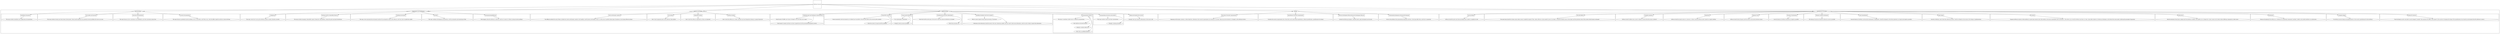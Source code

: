 digraph {
	graph [compound=true];
	node [fillcolor=blue];
	subgraph "cluster_Software Security" {
		subgraph "cluster_Least privilege" {
			"cluster_Least privilege"	[label="Least privilege",
				shape=box];
			"Least privilege_Software should be given only those privileges that it needs to complete its task"	[label="Software should be given only those privileges that it needs to complete its task"];
			"cluster_Least privilege" -> "Least privilege_Software should be given only those privileges that it needs to complete its task"	[minlen=1];
		}
		subgraph "cluster_Fail-safe defaults" {
			"cluster_Fail-safe defaults"	[label="Fail-safe defaults",
				shape=box];
			"Fail-safe defaults_The initial state should be to deny access unless access is explicitly required. Then, unless software is given \
explicit access to an object, it should be denied access to that object and the protection state of the system should remain unchanged"	[label="The initial state should be to deny access unless access is explicitly required. Then, unless software is given explicit access \
to an object, it should be denied access to that object and the protection state of the system should remain unchanged"];
			"cluster_Fail-safe defaults" -> "Fail-safe defaults_The initial state should be to deny access unless access is explicitly required. Then, unless software is given \
explicit access to an object, it should be denied access to that object and the protection state of the system should remain unchanged"	[minlen=1];
		}
		subgraph "cluster_Complete mediation" {
			"cluster_Complete mediation"	[label="Complete mediation",
				shape=box];
			"Complete mediation_Software should validate every access to objects to ensure that the access is allowed"	[label="Software should validate every access to objects to ensure that the access is allowed"];
			"cluster_Complete mediation" -> "Complete mediation_Software should validate every access to objects to ensure that the access is allowed"	[minlen=1];
		}
		subgraph cluster_Separation {
			cluster_Separation	[label=Separation,
				shape=box];
			"Separation_Software should not grant access to a resource, or take a security-relevant action, based on a single condition"	[label="Software should not grant access to a resource, or take a security-relevant action, based on a single condition"];
			cluster_Separation -> "Separation_Software should not grant access to a resource, or take a security-relevant action, based on a single condition"	[minlen=1];
		}
		subgraph "cluster_Minimize trust" {
			"cluster_Minimize trust"	[label="Minimize trust",
				shape=box];
			"Minimize trust_Software should check all inputs and the results of all security-relevant actions"	[label="Software should check all inputs and the results of all security-relevant actions"];
			"cluster_Minimize trust" -> "Minimize trust_Software should check all inputs and the results of all security-relevant actions"	[minlen=1];
		}
		subgraph "cluster_Economy of mechanism" {
			"cluster_Economy of mechanism"	[label="Economy of mechanism",
				shape=box];
			"Economy of mechanism_Security features of software should be as simple as possible"	[label="Security features of software should be as simple as possible"];
			"cluster_Economy of mechanism" -> "Economy of mechanism_Security features of software should be as simple as possible"	[minlen=1];
		}
		subgraph "cluster_Minimize common mechanism" {
			"cluster_Minimize common mechanism"	[label="Minimize common mechanism",
				shape=box];
			"Minimize common mechanism_The sharing of resources should be reduced as much as possible"	[label="The sharing of resources should be reduced as much as possible"];
			"cluster_Minimize common mechanism" -> "Minimize common mechanism_The sharing of resources should be reduced as much as possible"	[minlen=1];
		}
		subgraph "cluster_Least astonishment" {
			"cluster_Least astonishment"	[label="Least astonishment",
				shape=box];
			"Least astonishment_Security features of software, and security mechanisms it implements, should be designed so that their operation \
is as logical and simple as possible"	[label="Security features of software, and security mechanisms it implements, should be designed so that their operation is as logical and \
simple as possible"];
			"cluster_Least astonishment" -> "Least astonishment_Security features of software, and security mechanisms it implements, should be designed so that their operation \
is as logical and simple as possible"	[minlen=1];
		}
		subgraph "cluster_Open design" {
			"cluster_Open design"	[label="Open design",
				shape=box];
			"Open design_Security of software, and of what that software provides, should not depend on the secrecy of its design or implementation"	[label="Security of software, and of what that software provides, should not depend on the secrecy of its design or implementation"];
			"cluster_Open design" -> "Open design_Security of software, and of what that software provides, should not depend on the secrecy of its design or implementation"	[minlen=1];
		}
		subgraph cluster_Layering {
			cluster_Layering	[label=Layering,
				shape=box];
			"Layering_Organize software in layers so that modules at a given layer interact only with modules in the layers immediately above \
and below it. This allows you to test the software one layer at a time, using either topdown or bottom-up techniques, and reduces \
the access points, enforcing the principle of separation"	[label="Organize software in layers so that modules at a given layer interact only with modules in the layers immediately above and below \
it. This allows you to test the software one layer at a time, using either topdown or bottom-up techniques, and reduces the access \
points, enforcing the principle of separation"];
			cluster_Layering -> "Layering_Organize software in layers so that modules at a given layer interact only with modules in the layers immediately above \
and below it. This allows you to test the software one layer at a time, using either topdown or bottom-up techniques, and reduces \
the access points, enforcing the principle of separation"	[minlen=1];
		}
		subgraph cluster_Abstraction {
			cluster_Abstraction	[label=Abstraction,
				shape=box];
			"Abstraction_Hide the internals of each layer, making only the interfaces available; this enables you to change how a layer carries \
out its tasks without affecting components at other layers"	[label="Hide the internals of each layer, making only the interfaces available; this enables you to change how a layer carries out its tasks \
without affecting components at other layers"];
			cluster_Abstraction -> "Abstraction_Hide the internals of each layer, making only the interfaces available; this enables you to change how a layer carries \
out its tasks without affecting components at other layers"	[minlen=1];
		}
		subgraph cluster_Modularity {
			cluster_Modularity	[label=Modularity,
				shape=box];
			"Modularity_Design and implement the software as a collection of co-operating components (modules); indeed, each module interface \
is an abstraction"	[label="Design and implement the software as a collection of co-operating components (modules); indeed, each module interface is an abstraction"];
			cluster_Modularity -> "Modularity_Design and implement the software as a collection of co-operating components (modules); indeed, each module interface \
is an abstraction"	[minlen=1];
		}
		subgraph "cluster_Complete linkage" {
			"cluster_Complete linkage"	[label="Complete linkage",
				shape=box];
			"Complete linkage_Tie software security design and implementation to the security specifications for that software"	[label="Tie software security design and implementation to the security specifications for that software"];
			"cluster_Complete linkage" -> "Complete linkage_Tie software security design and implementation to the security specifications for that software"	[minlen=1];
		}
		subgraph "cluster_Design for iteration" {
			"cluster_Design for iteration"	[label="Design for iteration",
				shape=box];
			"Design for iteration_Plan the design in such a way that it can be changed, if needed. This minimizes the effects with respect to \
the security of changing the design if the specifications do not match an environment that the software is used in"	[label="Plan the design in such a way that it can be changed, if needed. This minimizes the effects with respect to the security of changing \
the design if the specifications do not match an environment that the software is used in"];
			"cluster_Design for iteration" -> "Design for iteration_Plan the design in such a way that it can be changed, if needed. This minimizes the effects with respect to \
the security of changing the design if the specifications do not match an environment that the software is used in"	[minlen=1];
		}
		subgraph "cluster_Derivation of security requirements" {
			"cluster_Derivation of security requirements"	[label="Derivation of security requirements",
				shape=box];
			"Derivation of security requirements_Beginning with business, mission, or other objectives, determine what security requirements \
are necessary to succeed. These may also be derived, or changed, as the software evolves"	[label="Beginning with business, mission, or other objectives, determine what security requirements are necessary to succeed. These may \
also be derived, or changed, as the software evolves"];
			"cluster_Derivation of security requirements" -> "Derivation of security requirements_Beginning with business, mission, or other objectives, determine what security requirements \
are necessary to succeed. These may also be derived, or changed, as the software evolves"	[minlen=1];
		}
		subgraph "cluster_Specification of security requirements" {
			"cluster_Specification of security requirements"	[label="Specification of security requirements",
				shape=box];
			"Specification of security requirements_Translate the security requirements into a form that can be used (formal specification, informal \
specifications, specifications for testing)"	[label="Translate the security requirements into a form that can be used (formal specification, informal specifications, specifications \
for testing)"];
			"cluster_Specification of security requirements" -> "Specification of security requirements_Translate the security requirements into a form that can be used (formal specification, informal \
specifications, specifications for testing)"	[minlen=1];
		}
		subgraph "cluster_Software development lifecycle/Security development lifecycle" {
			"cluster_Software development lifecycle/Security development lifecycle"	[label="Software development lifecycle/Security development lifecycle",
				shape=box];
			"Software development lifecycle/Security development lifecycle_Include the following examples- waterfall model, agile development \
and security"	[label="Include the following examples- waterfall model, agile development and security"];
			"cluster_Software development lifecycle/Security development lifecycle" -> "Software development lifecycle/Security development lifecycle_Include the following examples- waterfall model, agile development \
and security"	[minlen=1];
		}
		subgraph "cluster_Programming languages and type-safe languages" {
			"cluster_Programming languages and type-safe languages"	[label="Programming languages and type-safe languages",
				shape=box];
			"Programming languages and type-safe languages_Discuss the problems that programming languages introduce, what type-safety does, \
and why it is important"	[label="Discuss the problems that programming languages introduce, what type-safety does, and why it is important"];
			"cluster_Programming languages and type-safe languages" -> "Programming languages and type-safe languages_Discuss the problems that programming languages introduce, what type-safety does, \
and why it is important"	[minlen=1];
		}
		subgraph "cluster_Validating input and checking its representation" {
			"cluster_Validating input and checking its representation"	[label="Validating input and checking its representation",
				shape=box];
			"Validating input and checking its representation_Check bounds of buffers and values of integers to be sure they are in range"	[label="Check bounds of buffers and values of integers to be sure they are in range"];
			"cluster_Validating input and checking its representation" -> "Validating input and checking its representation_Check bounds of buffers and values of integers to be sure they are in range"	[minlen=1];
			"Validating input and checking its representation_Check inputs to make sure they are what is expected and will be processed/interpreted \
correctly"	[label="Check inputs to make sure they are what is expected and will be processed/interpreted correctly"];
			"cluster_Validating input and checking its representation" -> "Validating input and checking its representation_Check inputs to make sure they are what is expected and will be processed/interpreted \
correctly"	[minlen=2];
		}
		subgraph "cluster_Using APIs correctly" {
			"cluster_Using APIs correctly"	[label="Using APIs correctly",
				shape=box];
			"Using APIs correctly_Ensure parameters and environments are validated and controlled so that the API enforces the security policy \
properly"	[label="Ensure parameters and environments are validated and controlled so that the API enforces the security policy properly"];
			"cluster_Using APIs correctly" -> "Using APIs correctly_Ensure parameters and environments are validated and controlled so that the API enforces the security policy \
properly"	[minlen=1];
			"Using APIs correctly_Check the results of using the API for problems"	[label="Check the results of using the API for problems"];
			"cluster_Using APIs correctly" -> "Using APIs correctly_Check the results of using the API for problems"	[minlen=2];
		}
		subgraph "cluster_Using security features" {
			"cluster_Using security features"	[label="Using security features",
				shape=box];
			"Using security features_Use cryptographic randomness"	[label="Use cryptographic randomness"];
			"cluster_Using security features" -> "Using security features_Use cryptographic randomness"	[minlen=1];
			"Using security features_Properly restrict process privileges"	[label="Properly restrict process privileges"];
			"cluster_Using security features" -> "Using security features_Properly restrict process privileges"	[minlen=2];
		}
		subgraph "cluster_Checking time and state relationships" {
			"cluster_Checking time and state relationships"	[label="Checking time and state relationships",
				shape=box];
			"Checking time and state relationships_Check that the file acted upon is the one for which the relevant attributes are checked"	[label="Check that the file acted upon is the one for which the relevant attributes are checked"];
			"cluster_Checking time and state relationships" -> "Checking time and state relationships_Check that the file acted upon is the one for which the relevant attributes are checked"	[minlen=1];
			"Checking time and state relationships_Check that processes run"	[label="Check that processes run"];
			"cluster_Checking time and state relationships" -> "Checking time and state relationships_Check that processes run"	[minlen=2];
		}
		subgraph "cluster_Handling exceptions and errors properly" {
			"cluster_Handling exceptions and errors properly"	[label="Handling exceptions and errors properly",
				shape=box];
			"Handling exceptions and errors properly_Block or queue signals during signal processing, if necessary"	[label="Block or queue signals during signal processing, if necessary"];
			"cluster_Handling exceptions and errors properly" -> "Handling exceptions and errors properly_Block or queue signals during signal processing, if necessary"	[minlen=1];
			"Handling exceptions and errors properly_Determine what information should be given to the user, balancing usability with any need \
to hide some information, and how and to whom to report that information"	[label="Determine what information should be given to the user, balancing usability with any need to hide some information, and how and \
to whom to report that information"];
			"cluster_Handling exceptions and errors properly" -> "Handling exceptions and errors properly_Determine what information should be given to the user, balancing usability with any need \
to hide some information, and how and to whom to report that information"	[minlen=2];
		}
		subgraph "cluster_Programming robustly" {
			"cluster_Programming robustly"	[label="Programming robustly",
				shape=box];
			"Programming robustly_This topic is sometimes called secure or defensive programming"	[label="This topic is sometimes called secure or defensive programming"];
			"cluster_Programming robustly" -> "Programming robustly_This topic is sometimes called secure or defensive programming"	[minlen=1];
			"Programming robustly_Only deallocate allocated memory"	[label="Only deallocate allocated memory"];
			"cluster_Programming robustly" -> "Programming robustly_Only deallocate allocated memory"	[minlen=2];
			"Programming robustly_Initialize variables before use"	[label="Initialize variables before use"];
			"cluster_Programming robustly" -> "Programming robustly_Initialize variables before use"	[minlen=3];
			"Programming robustly_Don't rely on undefined behavior"	[label="Don't rely on undefined behavior"];
			"cluster_Programming robustly" -> "Programming robustly_Don't rely on undefined behavior"	[minlen=4];
		}
		subgraph "cluster_Encapsulating structures and modules" {
			"cluster_Encapsulating structures and modules"	[label="Encapsulating structures and modules",
				shape=box];
			"Encapsulating structures and modules_This topic includes classes and other instantiations"	[label="This topic includes classes and other instantiations"];
			"cluster_Encapsulating structures and modules" -> "Encapsulating structures and modules_This topic includes classes and other instantiations"	[minlen=1];
			"Encapsulating structures and modules_Example- isolating processes"	[label="Example- isolating processes"];
			"cluster_Encapsulating structures and modules" -> "Encapsulating structures and modules_Example- isolating processes"	[minlen=2];
		}
		subgraph "cluster_Taking environment into account" {
			"cluster_Taking environment into account"	[label="Taking environment into account",
				shape=box];
			"Taking environment into account_Example- don't put sensitive information in the source code"	[label="Example- don't put sensitive information in the source code"];
			"cluster_Taking environment into account" -> "Taking environment into account_Example- don't put sensitive information in the source code"	[minlen=1];
		}
		subgraph "cluster_Static and dynamic analysis" {
			"cluster_Static and dynamic analysis"	[label="Static and dynamic analysis",
				shape=box];
			"Static and dynamic analysis_The different methods for each of these, includes how static and dynamic analysis work together, and \
the limits and benefits of each, as well as how to perform these types of analyses on very large software systems"	[label="The different methods for each of these, includes how static and dynamic analysis work together, and the limits and benefits of \
each, as well as how to perform these types of analyses on very large software systems"];
			"cluster_Static and dynamic analysis" -> "Static and dynamic analysis_The different methods for each of these, includes how static and dynamic analysis work together, and \
the limits and benefits of each, as well as how to perform these types of analyses on very large software systems"	[minlen=1];
		}
		subgraph "cluster_Unit testing" {
			"cluster_Unit testing"	[label="Unit testing",
				shape=box];
			"Unit testing_How to test component parts of the software, like modules"	[label="How to test component parts of the software, like modules"];
			"cluster_Unit testing" -> "Unit testing_How to test component parts of the software, like modules"	[minlen=1];
		}
		subgraph "cluster_Integration testing" {
			"cluster_Integration testing"	[label="Integration testing",
				shape=box];
			"Integration testing_How to test the software components as they are integrated"	[label="How to test the software components as they are integrated"];
			"cluster_Integration testing" -> "Integration testing_How to test the software components as they are integrated"	[minlen=1];
		}
		subgraph "cluster_Software testing" {
			"cluster_Software testing"	[label="Software testing",
				shape=box];
			"Software testing_How to test the software as a whole, and place unit and integration testing in a proper framework"	[label="How to test the software as a whole, and place unit and integration testing in a proper framework"];
			"cluster_Software testing" -> "Software testing_How to test the software as a whole, and place unit and integration testing in a proper framework"	[minlen=1];
		}
		subgraph cluster_Configuring {
			cluster_Configuring	[label=Configuring,
				shape=box];
			"Configuring_This topic covers how to set up the software system to make it function correctly"	[label="This topic covers how to set up the software system to make it function correctly"];
			cluster_Configuring -> "Configuring_This topic covers how to set up the software system to make it function correctly"	[minlen=1];
		}
		subgraph "cluster_Patching and the vulnerability lifecycle" {
			"cluster_Patching and the vulnerability lifecycle"	[label="Patching and the vulnerability lifecycle",
				shape=box];
			"Patching and the vulnerability lifecycle_This topic includes managing vulnerability reports, fixing the vulnerabilities, testing \
the patch and patch distribution"	[label="This topic includes managing vulnerability reports, fixing the vulnerabilities, testing the patch and patch distribution"];
			"cluster_Patching and the vulnerability lifecycle" -> "Patching and the vulnerability lifecycle_This topic includes managing vulnerability reports, fixing the vulnerabilities, testing \
the patch and patch distribution"	[minlen=1];
		}
		subgraph "cluster_Checking environment" {
			"cluster_Checking environment"	[label="Checking environment",
				shape=box];
			"Checking environment_This topic covers ensuring the environment matches the assumptions made in the software, and if not, how to \
handle the conflict"	[label="This topic covers ensuring the environment matches the assumptions made in the software, and if not, how to handle the conflict"];
			"cluster_Checking environment" -> "Checking environment_This topic covers ensuring the environment matches the assumptions made in the software, and if not, how to \
handle the conflict"	[minlen=1];
		}
		subgraph cluster_DevOps {
			cluster_DevOps	[label=DevOps,
				shape=box];
			"DevOps_This topic combines development and operation, and the automation and monitoring of both"	[label="This topic combines development and operation, and the automation and monitoring of both"];
			cluster_DevOps -> "DevOps_This topic combines development and operation, and the automation and monitoring of both"	[minlen=1];
		}
		subgraph "cluster_Decommissioning/Retiring" {
			"cluster_Decommissioning/Retiring"	[label="Decommissioning/Retiring",
				shape=box];
			"Decommissioning/Retiring_What happens when the software is removed, and how to remove it without causing security problems"	[label="What happens when the software is removed, and how to remove it without causing security problems"];
			"cluster_Decommissioning/Retiring" -> "Decommissioning/Retiring_What happens when the software is removed, and how to remove it without causing security problems"	[minlen=1];
		}
		subgraph "cluster_Installation documents" {
			"cluster_Installation documents"	[label="Installation documents",
				shape=box];
			"Installation documents_This topic includes installation and configuration documentation"	[label="This topic includes installation and configuration documentation"];
			"cluster_Installation documents" -> "Installation documents_This topic includes installation and configuration documentation"	[minlen=1];
		}
		subgraph "cluster_User guides and manuals" {
			"cluster_User guides and manuals"	[label="User guides and manuals",
				shape=box];
			"User guides and manuals_This topic includes tutorials and cheat sheets (brief guides); these should emphasize any potential security \
problems the users can cause"	[label="This topic includes tutorials and cheat sheets (brief guides); these should emphasize any potential security problems the users \
can cause"];
			"cluster_User guides and manuals" -> "User guides and manuals_This topic includes tutorials and cheat sheets (brief guides); these should emphasize any potential security \
problems the users can cause"	[minlen=1];
		}
		subgraph "cluster_Assurance documentation" {
			"cluster_Assurance documentation"	[label="Assurance documentation",
				shape=box];
			"Assurance documentation_This topic focuses on how correctness was established, and what correctness means here"	[label="This topic focuses on how correctness was established, and what correctness means here"];
			"cluster_Assurance documentation" -> "Assurance documentation_This topic focuses on how correctness was established, and what correctness means here"	[minlen=1];
		}
		subgraph "cluster_Security documentation" {
			"cluster_Security documentation"	[label="Security documentation",
				shape=box];
			"Security documentation_This topic focuses on potential security problems, how to avoid them, and if they occur, what the effects \
might be and how to deal with them"	[label="This topic focuses on potential security problems, how to avoid them, and if they occur, what the effects might be and how to deal \
with them"];
			"cluster_Security documentation" -> "Security documentation_This topic focuses on potential security problems, how to avoid them, and if they occur, what the effects \
might be and how to deal with them"	[minlen=1];
		}
		"cluster_Fundamental Principles"	[label="Fundamental Principles",
			shape=diamond];
		"cluster_Fundamental Principles" -> "cluster_Least privilege";
		"cluster_Fundamental Principles" -> "cluster_Fail-safe defaults";
		"cluster_Fundamental Principles" -> "cluster_Complete mediation";
		"cluster_Fundamental Principles" -> cluster_Separation;
		"cluster_Fundamental Principles" -> "cluster_Minimize trust";
		"cluster_Fundamental Principles" -> "cluster_Economy of mechanism";
		"cluster_Fundamental Principles" -> "cluster_Minimize common mechanism";
		"cluster_Fundamental Principles" -> "cluster_Least astonishment";
		"cluster_Fundamental Principles" -> "cluster_Open design";
		"cluster_Fundamental Principles" -> cluster_Layering;
		"cluster_Fundamental Principles" -> cluster_Abstraction;
		"cluster_Fundamental Principles" -> cluster_Modularity;
		"cluster_Fundamental Principles" -> "cluster_Complete linkage";
		"cluster_Fundamental Principles" -> "cluster_Design for iteration";
		cluster_Design	[label=Design,
			shape=diamond];
		cluster_Design -> "cluster_Derivation of security requirements";
		cluster_Design -> "cluster_Specification of security requirements";
		cluster_Design -> "cluster_Software development lifecycle/Security development lifecycle";
		cluster_Design -> "cluster_Programming languages and type-safe languages";
		cluster_Implementation	[label=Implementation,
			shape=diamond];
		cluster_Implementation -> "cluster_Validating input and checking its representation";
		cluster_Implementation -> "cluster_Using APIs correctly";
		cluster_Implementation -> "cluster_Using security features";
		cluster_Implementation -> "cluster_Checking time and state relationships";
		cluster_Implementation -> "cluster_Handling exceptions and errors properly";
		cluster_Implementation -> "cluster_Programming robustly";
		cluster_Implementation -> "cluster_Encapsulating structures and modules";
		cluster_Implementation -> "cluster_Taking environment into account";
		"cluster_Analysis and Testing"	[label="Analysis and Testing",
			shape=diamond];
		"cluster_Analysis and Testing" -> "cluster_Static and dynamic analysis";
		"cluster_Analysis and Testing" -> "cluster_Unit testing";
		"cluster_Analysis and Testing" -> "cluster_Integration testing";
		"cluster_Analysis and Testing" -> "cluster_Software testing";
		"cluster_Deployment and Maintenance"	[label="Deployment and Maintenance",
			shape=diamond];
		"cluster_Deployment and Maintenance" -> cluster_Configuring;
		"cluster_Deployment and Maintenance" -> "cluster_Patching and the vulnerability lifecycle";
		"cluster_Deployment and Maintenance" -> "cluster_Checking environment";
		"cluster_Deployment and Maintenance" -> cluster_DevOps;
		"cluster_Deployment and Maintenance" -> "cluster_Decommissioning/Retiring";
		cluster_Documentation	[label=Documentation,
			shape=diamond];
		cluster_Documentation -> "cluster_Installation documents";
		cluster_Documentation -> "cluster_User guides and manuals";
		cluster_Documentation -> "cluster_Assurance documentation";
		cluster_Documentation -> "cluster_Security documentation";
	}
	"Software Security"	[label="Software Security",
		shape=square];
	"Software Security" -> "cluster_Fundamental Principles";
	"Software Security" -> cluster_Design;
	"Software Security" -> cluster_Implementation;
	"Software Security" -> "cluster_Analysis and Testing";
	"Software Security" -> "cluster_Deployment and Maintenance";
	"Software Security" -> cluster_Documentation;
}
